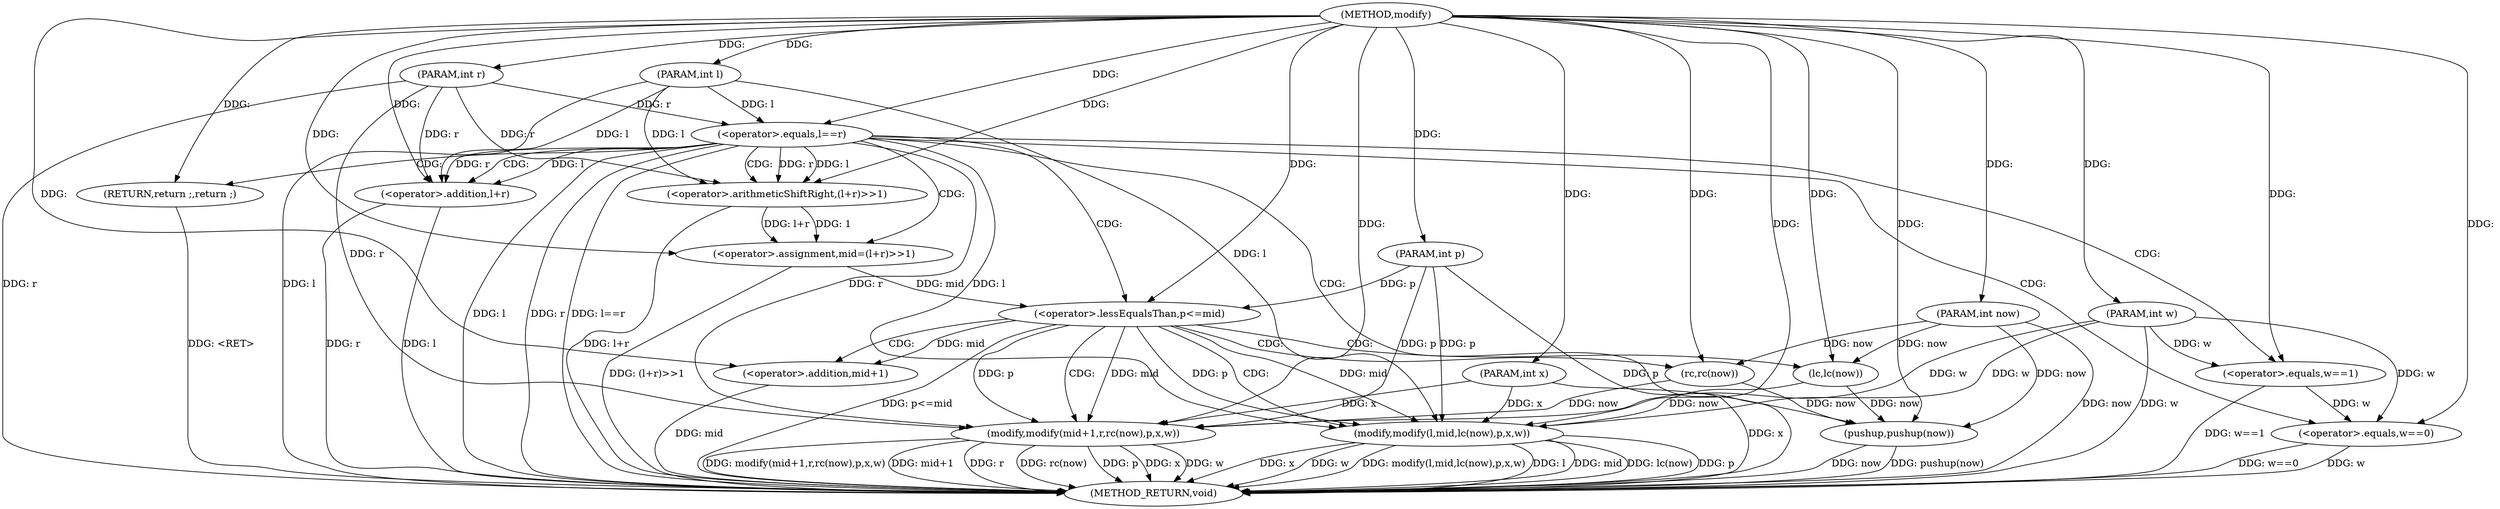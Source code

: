 digraph "modify" {  
"1000558" [label = "(METHOD,modify)" ]
"1000615" [label = "(METHOD_RETURN,void)" ]
"1000559" [label = "(PARAM,int l)" ]
"1000560" [label = "(PARAM,int r)" ]
"1000561" [label = "(PARAM,int now)" ]
"1000562" [label = "(PARAM,int p)" ]
"1000563" [label = "(PARAM,int x)" ]
"1000564" [label = "(PARAM,int w)" ]
"1000583" [label = "(<operator>.assignment,mid=(l+r)>>1)" ]
"1000613" [label = "(pushup,pushup(now))" ]
"1000567" [label = "(<operator>.equals,l==r)" ]
"1000591" [label = "(<operator>.lessEqualsThan,p<=mid)" ]
"1000594" [label = "(modify,modify(l,mid,lc(now),p,x,w))" ]
"1000581" [label = "(RETURN,return ;,return ;)" ]
"1000585" [label = "(<operator>.arithmeticShiftRight,(l+r)>>1)" ]
"1000603" [label = "(modify,modify(mid+1,r,rc(now),p,x,w))" ]
"1000572" [label = "(<operator>.equals,w==1)" ]
"1000577" [label = "(<operator>.equals,w==0)" ]
"1000586" [label = "(<operator>.addition,l+r)" ]
"1000597" [label = "(lc,lc(now))" ]
"1000604" [label = "(<operator>.addition,mid+1)" ]
"1000608" [label = "(rc,rc(now))" ]
  "1000581" -> "1000615"  [ label = "DDG: <RET>"] 
  "1000559" -> "1000615"  [ label = "DDG: l"] 
  "1000560" -> "1000615"  [ label = "DDG: r"] 
  "1000561" -> "1000615"  [ label = "DDG: now"] 
  "1000562" -> "1000615"  [ label = "DDG: p"] 
  "1000563" -> "1000615"  [ label = "DDG: x"] 
  "1000564" -> "1000615"  [ label = "DDG: w"] 
  "1000567" -> "1000615"  [ label = "DDG: l"] 
  "1000567" -> "1000615"  [ label = "DDG: r"] 
  "1000567" -> "1000615"  [ label = "DDG: l==r"] 
  "1000586" -> "1000615"  [ label = "DDG: l"] 
  "1000586" -> "1000615"  [ label = "DDG: r"] 
  "1000585" -> "1000615"  [ label = "DDG: l+r"] 
  "1000583" -> "1000615"  [ label = "DDG: (l+r)>>1"] 
  "1000591" -> "1000615"  [ label = "DDG: p<=mid"] 
  "1000604" -> "1000615"  [ label = "DDG: mid"] 
  "1000603" -> "1000615"  [ label = "DDG: mid+1"] 
  "1000603" -> "1000615"  [ label = "DDG: r"] 
  "1000603" -> "1000615"  [ label = "DDG: rc(now)"] 
  "1000603" -> "1000615"  [ label = "DDG: p"] 
  "1000603" -> "1000615"  [ label = "DDG: x"] 
  "1000603" -> "1000615"  [ label = "DDG: w"] 
  "1000603" -> "1000615"  [ label = "DDG: modify(mid+1,r,rc(now),p,x,w)"] 
  "1000594" -> "1000615"  [ label = "DDG: l"] 
  "1000594" -> "1000615"  [ label = "DDG: mid"] 
  "1000594" -> "1000615"  [ label = "DDG: lc(now)"] 
  "1000594" -> "1000615"  [ label = "DDG: p"] 
  "1000594" -> "1000615"  [ label = "DDG: x"] 
  "1000594" -> "1000615"  [ label = "DDG: w"] 
  "1000594" -> "1000615"  [ label = "DDG: modify(l,mid,lc(now),p,x,w)"] 
  "1000613" -> "1000615"  [ label = "DDG: now"] 
  "1000613" -> "1000615"  [ label = "DDG: pushup(now)"] 
  "1000572" -> "1000615"  [ label = "DDG: w==1"] 
  "1000577" -> "1000615"  [ label = "DDG: w"] 
  "1000577" -> "1000615"  [ label = "DDG: w==0"] 
  "1000558" -> "1000559"  [ label = "DDG: "] 
  "1000558" -> "1000560"  [ label = "DDG: "] 
  "1000558" -> "1000561"  [ label = "DDG: "] 
  "1000558" -> "1000562"  [ label = "DDG: "] 
  "1000558" -> "1000563"  [ label = "DDG: "] 
  "1000558" -> "1000564"  [ label = "DDG: "] 
  "1000585" -> "1000583"  [ label = "DDG: 1"] 
  "1000585" -> "1000583"  [ label = "DDG: l+r"] 
  "1000558" -> "1000583"  [ label = "DDG: "] 
  "1000608" -> "1000613"  [ label = "DDG: now"] 
  "1000597" -> "1000613"  [ label = "DDG: now"] 
  "1000561" -> "1000613"  [ label = "DDG: now"] 
  "1000558" -> "1000613"  [ label = "DDG: "] 
  "1000559" -> "1000567"  [ label = "DDG: l"] 
  "1000558" -> "1000567"  [ label = "DDG: "] 
  "1000560" -> "1000567"  [ label = "DDG: r"] 
  "1000558" -> "1000581"  [ label = "DDG: "] 
  "1000567" -> "1000585"  [ label = "DDG: r"] 
  "1000560" -> "1000585"  [ label = "DDG: r"] 
  "1000558" -> "1000585"  [ label = "DDG: "] 
  "1000567" -> "1000585"  [ label = "DDG: l"] 
  "1000559" -> "1000585"  [ label = "DDG: l"] 
  "1000562" -> "1000591"  [ label = "DDG: p"] 
  "1000558" -> "1000591"  [ label = "DDG: "] 
  "1000583" -> "1000591"  [ label = "DDG: mid"] 
  "1000559" -> "1000594"  [ label = "DDG: l"] 
  "1000558" -> "1000594"  [ label = "DDG: "] 
  "1000567" -> "1000594"  [ label = "DDG: l"] 
  "1000591" -> "1000594"  [ label = "DDG: mid"] 
  "1000563" -> "1000594"  [ label = "DDG: x"] 
  "1000591" -> "1000594"  [ label = "DDG: p"] 
  "1000562" -> "1000594"  [ label = "DDG: p"] 
  "1000564" -> "1000594"  [ label = "DDG: w"] 
  "1000597" -> "1000594"  [ label = "DDG: now"] 
  "1000567" -> "1000586"  [ label = "DDG: l"] 
  "1000559" -> "1000586"  [ label = "DDG: l"] 
  "1000558" -> "1000586"  [ label = "DDG: "] 
  "1000567" -> "1000586"  [ label = "DDG: r"] 
  "1000560" -> "1000586"  [ label = "DDG: r"] 
  "1000561" -> "1000597"  [ label = "DDG: now"] 
  "1000558" -> "1000597"  [ label = "DDG: "] 
  "1000591" -> "1000603"  [ label = "DDG: mid"] 
  "1000558" -> "1000603"  [ label = "DDG: "] 
  "1000563" -> "1000603"  [ label = "DDG: x"] 
  "1000564" -> "1000603"  [ label = "DDG: w"] 
  "1000560" -> "1000603"  [ label = "DDG: r"] 
  "1000567" -> "1000603"  [ label = "DDG: r"] 
  "1000608" -> "1000603"  [ label = "DDG: now"] 
  "1000591" -> "1000603"  [ label = "DDG: p"] 
  "1000562" -> "1000603"  [ label = "DDG: p"] 
  "1000564" -> "1000572"  [ label = "DDG: w"] 
  "1000558" -> "1000572"  [ label = "DDG: "] 
  "1000572" -> "1000577"  [ label = "DDG: w"] 
  "1000564" -> "1000577"  [ label = "DDG: w"] 
  "1000558" -> "1000577"  [ label = "DDG: "] 
  "1000591" -> "1000604"  [ label = "DDG: mid"] 
  "1000558" -> "1000604"  [ label = "DDG: "] 
  "1000561" -> "1000608"  [ label = "DDG: now"] 
  "1000558" -> "1000608"  [ label = "DDG: "] 
  "1000567" -> "1000572"  [ label = "CDG: "] 
  "1000567" -> "1000577"  [ label = "CDG: "] 
  "1000567" -> "1000586"  [ label = "CDG: "] 
  "1000567" -> "1000613"  [ label = "CDG: "] 
  "1000567" -> "1000585"  [ label = "CDG: "] 
  "1000567" -> "1000581"  [ label = "CDG: "] 
  "1000567" -> "1000583"  [ label = "CDG: "] 
  "1000567" -> "1000591"  [ label = "CDG: "] 
  "1000591" -> "1000608"  [ label = "CDG: "] 
  "1000591" -> "1000603"  [ label = "CDG: "] 
  "1000591" -> "1000597"  [ label = "CDG: "] 
  "1000591" -> "1000594"  [ label = "CDG: "] 
  "1000591" -> "1000604"  [ label = "CDG: "] 
}
